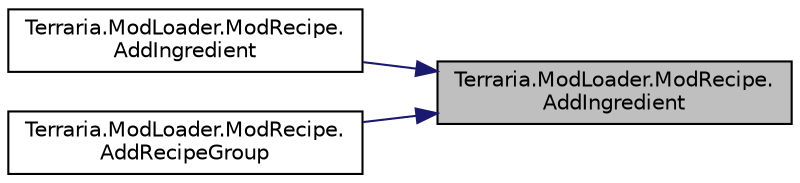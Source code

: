 digraph "Terraria.ModLoader.ModRecipe.AddIngredient"
{
 // LATEX_PDF_SIZE
  edge [fontname="Helvetica",fontsize="10",labelfontname="Helvetica",labelfontsize="10"];
  node [fontname="Helvetica",fontsize="10",shape=record];
  rankdir="RL";
  Node1 [label="Terraria.ModLoader.ModRecipe.\lAddIngredient",height=0.2,width=0.4,color="black", fillcolor="grey75", style="filled", fontcolor="black",tooltip="Adds an ingredient to this recipe with the given item type and stack size. Ex: recipe...."];
  Node1 -> Node2 [dir="back",color="midnightblue",fontsize="10",style="solid",fontname="Helvetica"];
  Node2 [label="Terraria.ModLoader.ModRecipe.\lAddIngredient",height=0.2,width=0.4,color="black", fillcolor="white", style="filled",URL="$class_terraria_1_1_mod_loader_1_1_mod_recipe.html#a7c390feb8cf0a3212de31b53ad5bcfc2",tooltip="Adds an ingredient to this recipe with the given item name from the given mod, and with the given sta..."];
  Node1 -> Node3 [dir="back",color="midnightblue",fontsize="10",style="solid",fontname="Helvetica"];
  Node3 [label="Terraria.ModLoader.ModRecipe.\lAddRecipeGroup",height=0.2,width=0.4,color="black", fillcolor="white", style="filled",URL="$class_terraria_1_1_mod_loader_1_1_mod_recipe.html#a0a526e0738553946a70609cb99964ae0",tooltip="Adds a recipe group ingredient to this recipe with the given RecipeGroup name and stack size...."];
}
